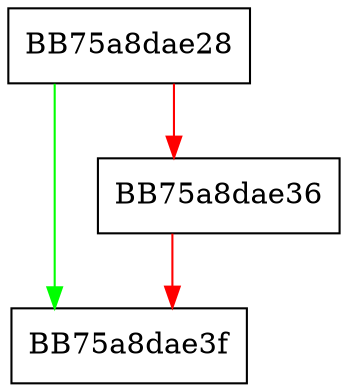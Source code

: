 digraph report_error {
  node [shape="box"];
  graph [splines=ortho];
  BB75a8dae28 -> BB75a8dae3f [color="green"];
  BB75a8dae28 -> BB75a8dae36 [color="red"];
  BB75a8dae36 -> BB75a8dae3f [color="red"];
}